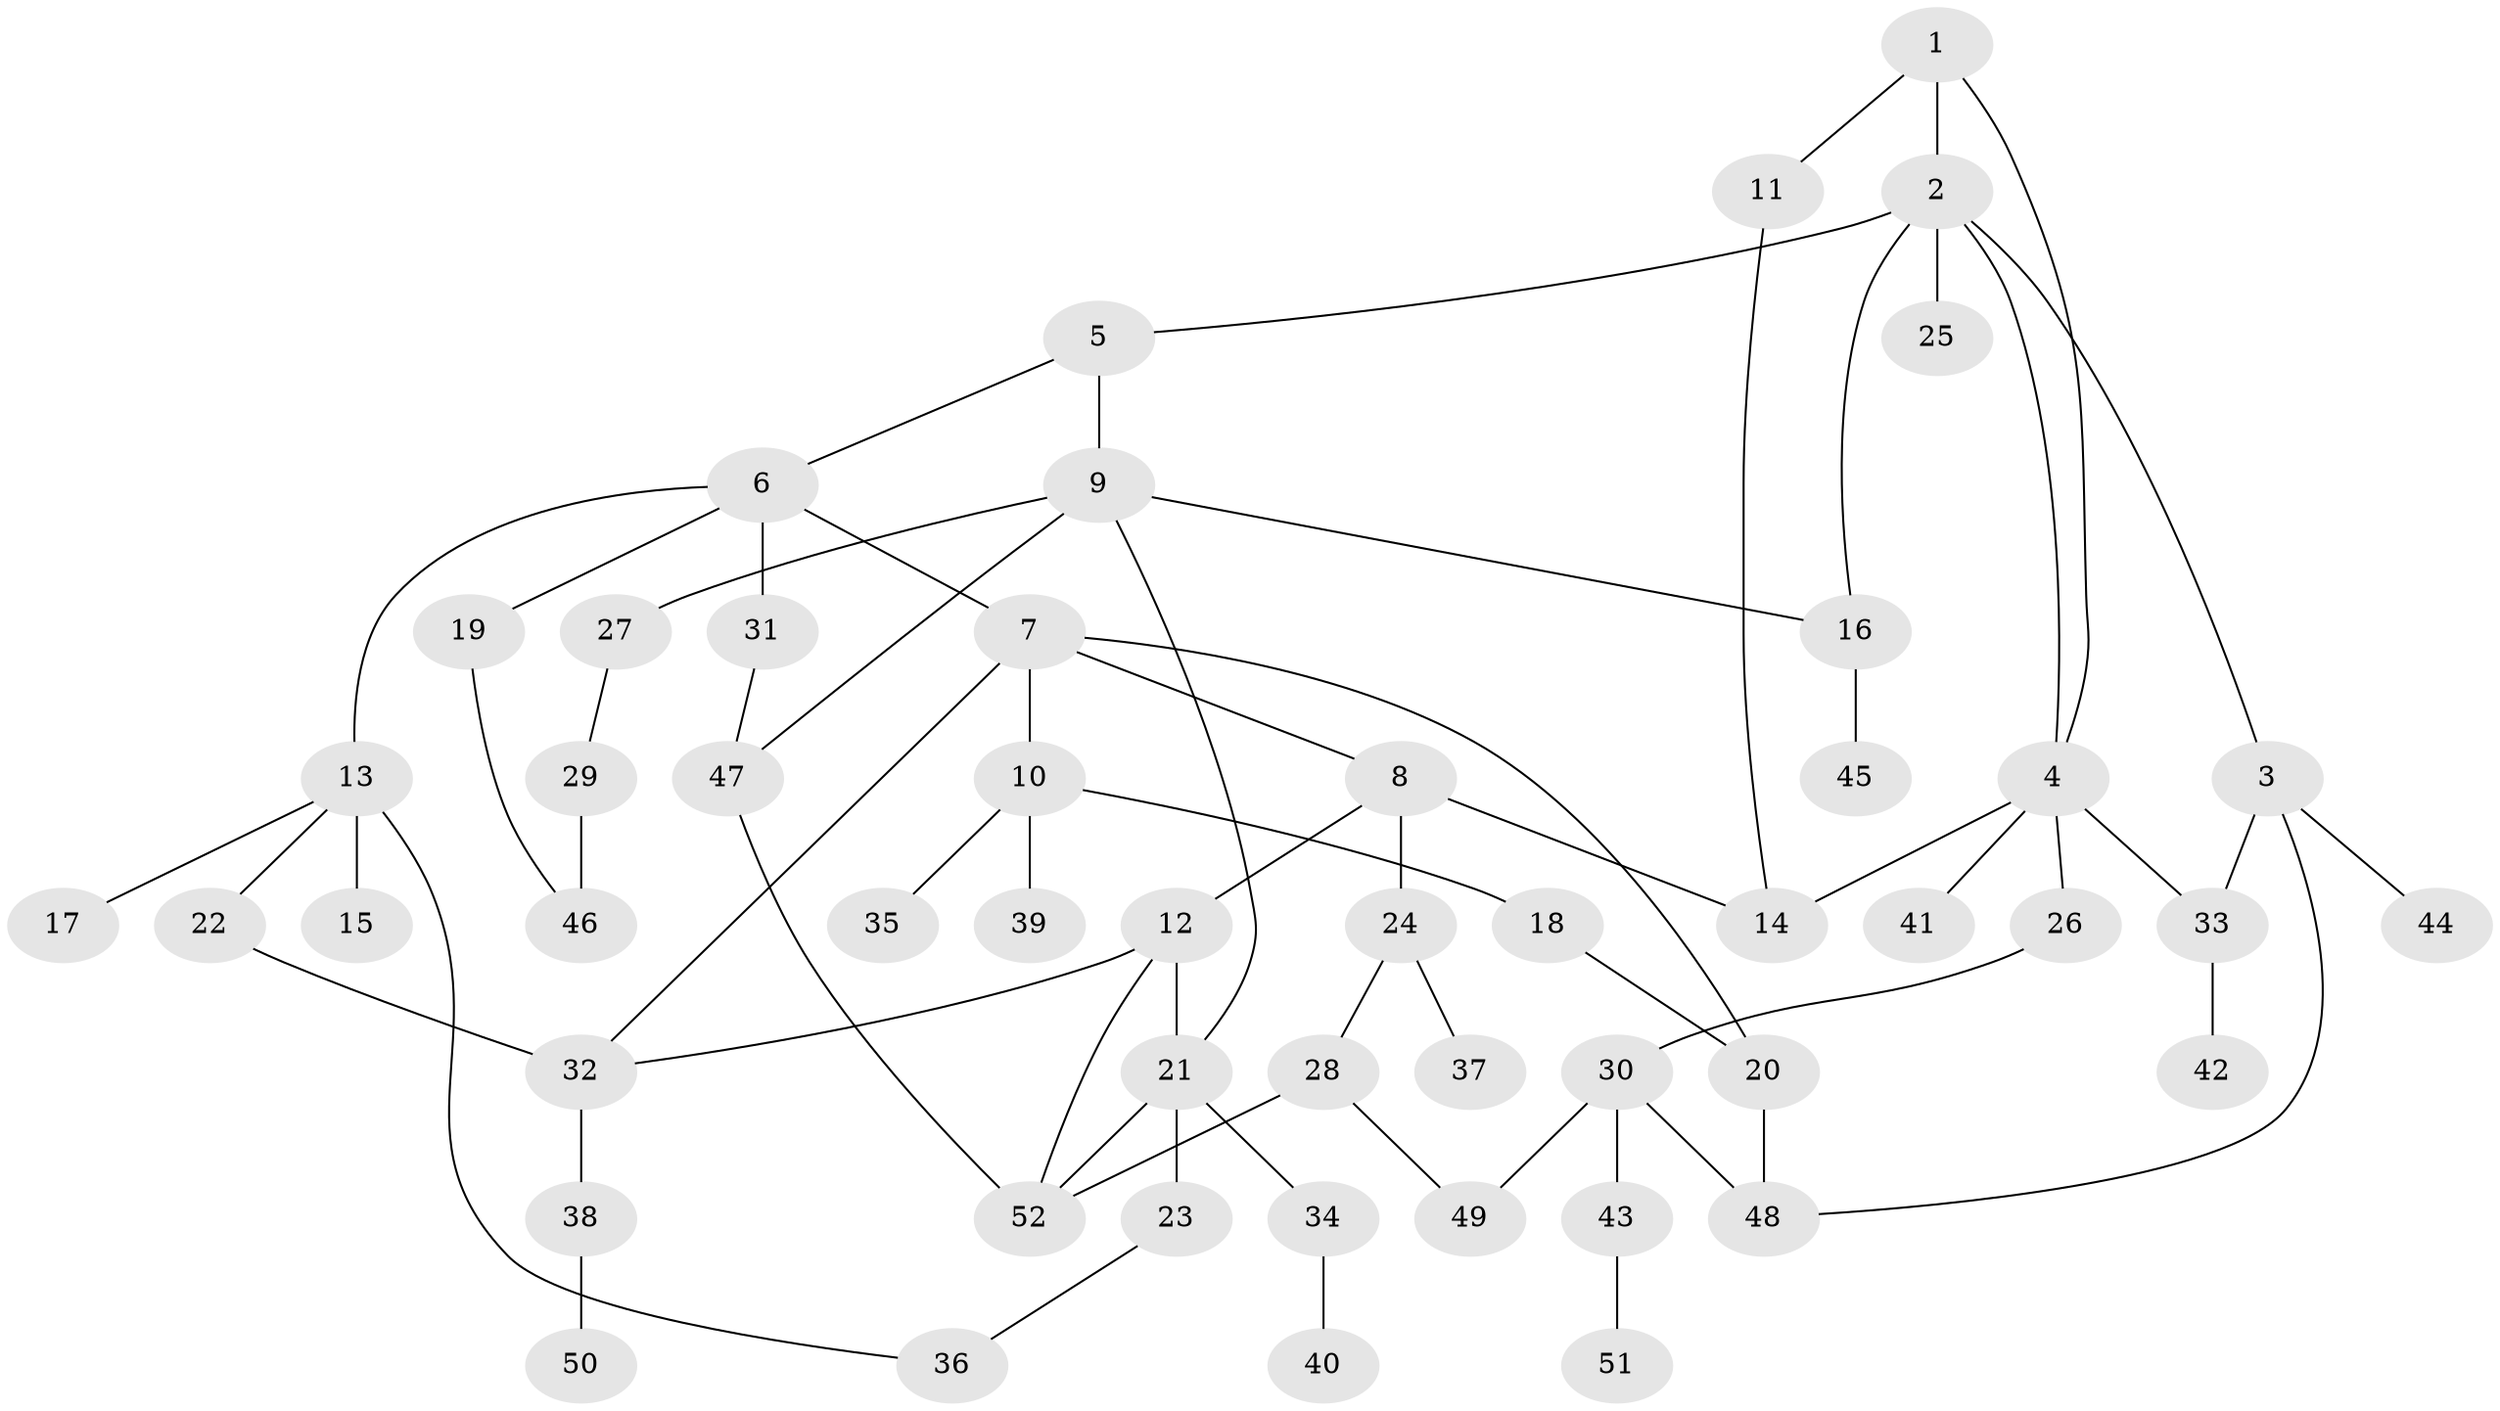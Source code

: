 // coarse degree distribution, {5: 0.16666666666666666, 6: 0.05555555555555555, 7: 0.027777777777777776, 3: 0.08333333333333333, 2: 0.25, 1: 0.3333333333333333, 4: 0.08333333333333333}
// Generated by graph-tools (version 1.1) at 2025/51/02/27/25 19:51:37]
// undirected, 52 vertices, 69 edges
graph export_dot {
graph [start="1"]
  node [color=gray90,style=filled];
  1;
  2;
  3;
  4;
  5;
  6;
  7;
  8;
  9;
  10;
  11;
  12;
  13;
  14;
  15;
  16;
  17;
  18;
  19;
  20;
  21;
  22;
  23;
  24;
  25;
  26;
  27;
  28;
  29;
  30;
  31;
  32;
  33;
  34;
  35;
  36;
  37;
  38;
  39;
  40;
  41;
  42;
  43;
  44;
  45;
  46;
  47;
  48;
  49;
  50;
  51;
  52;
  1 -- 2;
  1 -- 11;
  1 -- 4;
  2 -- 3;
  2 -- 4;
  2 -- 5;
  2 -- 16;
  2 -- 25;
  3 -- 33;
  3 -- 44;
  3 -- 48;
  4 -- 26;
  4 -- 41;
  4 -- 14;
  4 -- 33;
  5 -- 6;
  5 -- 9;
  6 -- 7;
  6 -- 13;
  6 -- 19;
  6 -- 31;
  7 -- 8;
  7 -- 10;
  7 -- 20;
  7 -- 32;
  8 -- 12;
  8 -- 14;
  8 -- 24;
  9 -- 21;
  9 -- 27;
  9 -- 47;
  9 -- 16;
  10 -- 18;
  10 -- 35;
  10 -- 39;
  11 -- 14;
  12 -- 32;
  12 -- 52;
  12 -- 21;
  13 -- 15;
  13 -- 17;
  13 -- 22;
  13 -- 36;
  16 -- 45;
  18 -- 20;
  19 -- 46;
  20 -- 48;
  21 -- 23;
  21 -- 34;
  21 -- 52;
  22 -- 32;
  23 -- 36;
  24 -- 28;
  24 -- 37;
  26 -- 30;
  27 -- 29;
  28 -- 49;
  28 -- 52;
  29 -- 46;
  30 -- 43;
  30 -- 49;
  30 -- 48;
  31 -- 47;
  32 -- 38;
  33 -- 42;
  34 -- 40;
  38 -- 50;
  43 -- 51;
  47 -- 52;
}

